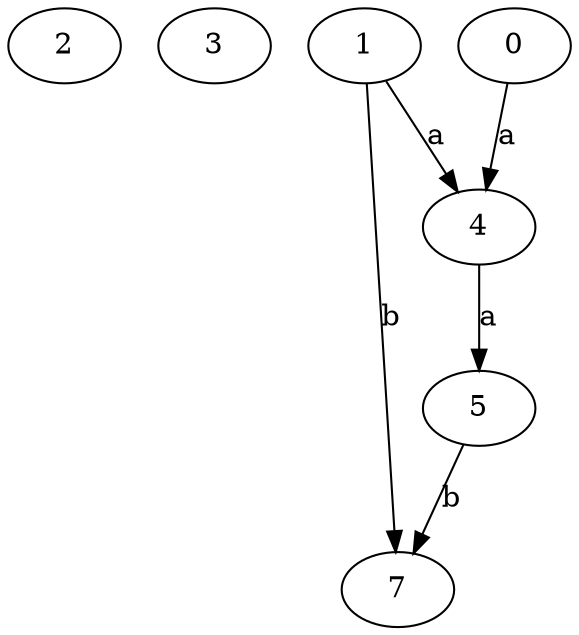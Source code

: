 strict digraph  {
2;
3;
4;
5;
7;
0;
1;
4 -> 5  [label=a];
5 -> 7  [label=b];
0 -> 4  [label=a];
1 -> 4  [label=a];
1 -> 7  [label=b];
}
